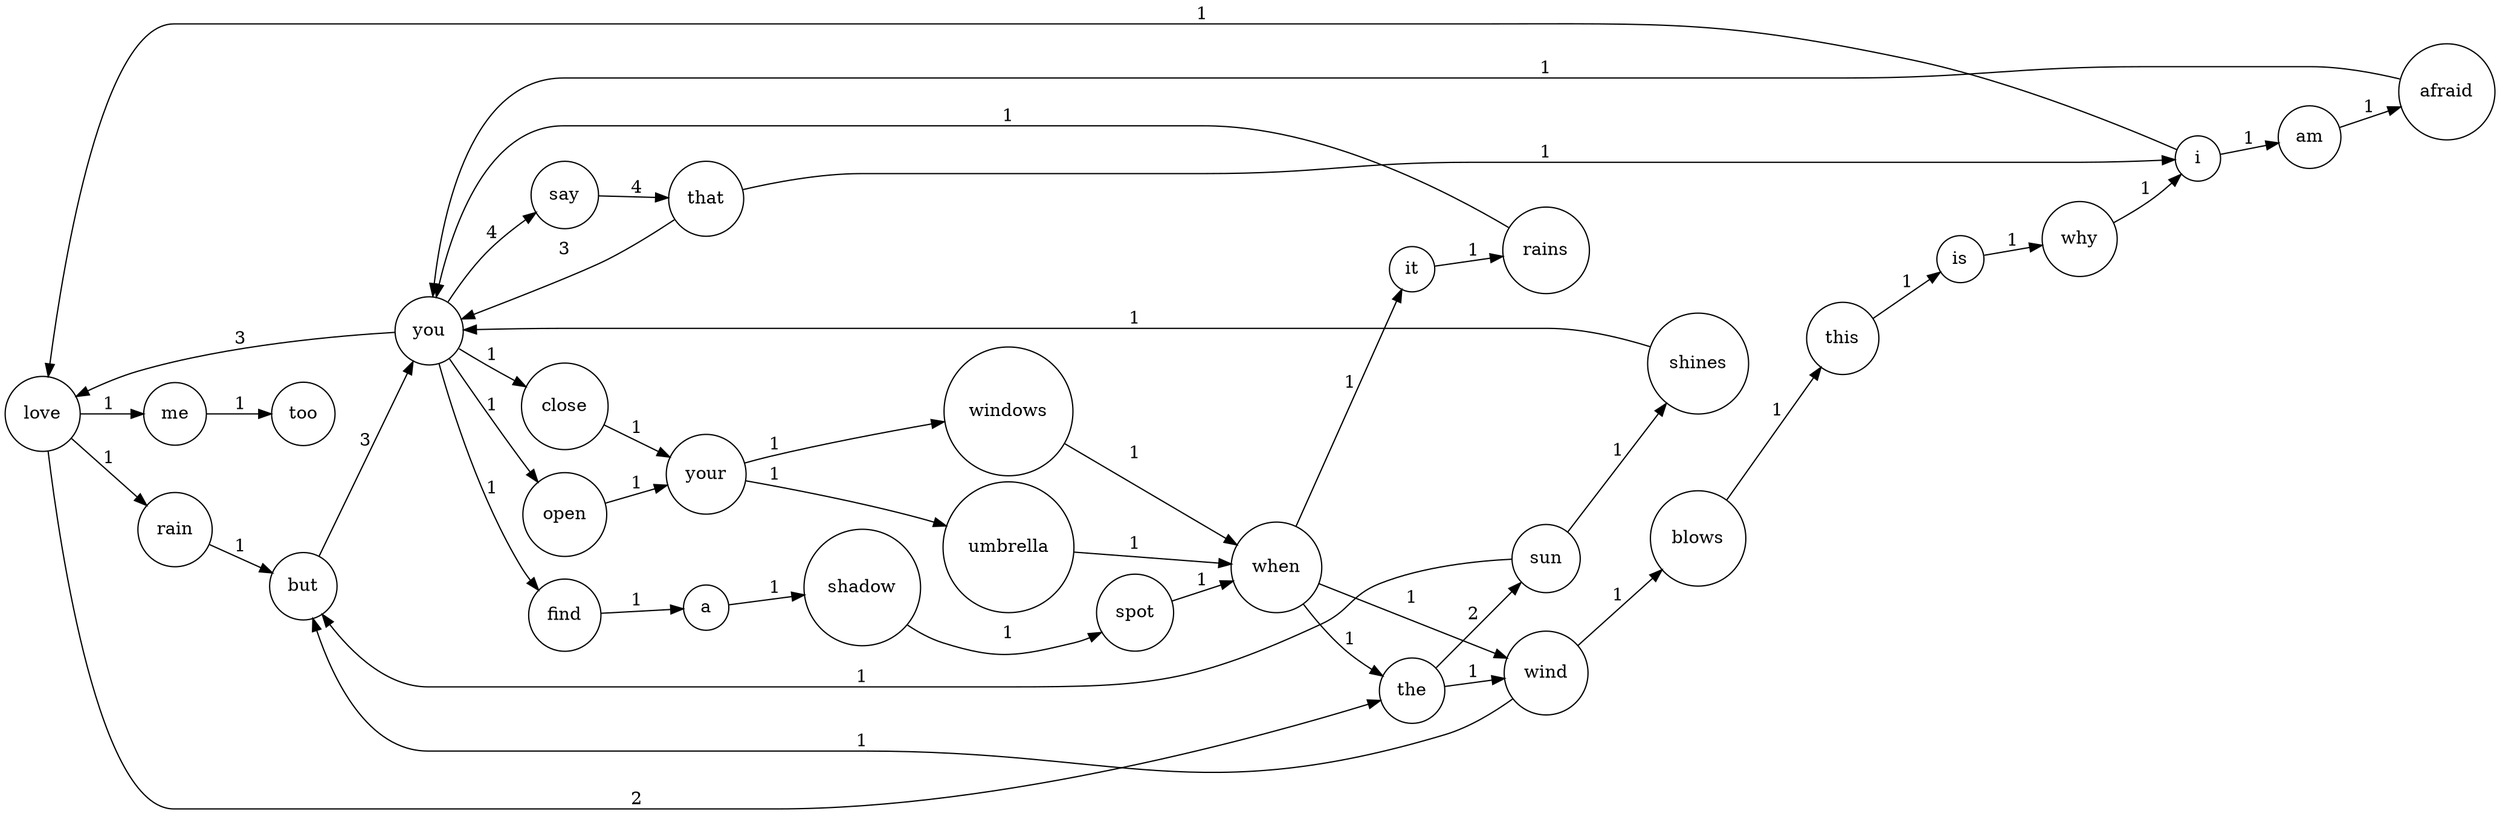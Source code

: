 digraph G {
    rankdir=LR;
    node [shape=circle];
    love -> rain [label=1];
    love -> the [label=2];
    love -> me [label=1];
    but -> you [label=3];
    shines -> you [label=1];
    shadow -> spot [label=1];
    why -> i [label=1];
    your -> umbrella [label=1];
    your -> windows [label=1];
    when -> it [label=1];
    when -> the [label=1];
    when -> wind [label=1];
    sun -> but [label=1];
    sun -> shines [label=1];
    that -> you [label=3];
    that -> i [label=1];
    find -> a [label=1];
    blows -> this [label=1];
    me -> too [label=1];
    close -> your [label=1];
    you -> say [label=4];
    you -> love [label=3];
    you -> open [label=1];
    you -> find [label=1];
    you -> close [label=1];
    rain -> but [label=1];
    a -> shadow [label=1];
    umbrella -> when [label=1];
    this -> is [label=1];
    i -> love [label=1];
    i -> am [label=1];
    say -> that [label=4];
    is -> why [label=1];
    it -> rains [label=1];
    rains -> you [label=1];
    windows -> when [label=1];
    am -> afraid [label=1];
    the -> sun [label=2];
    the -> wind [label=1];
    spot -> when [label=1];
    afraid -> you [label=1];
    open -> your [label=1];
    wind -> but [label=1];
    wind -> blows [label=1];
}
